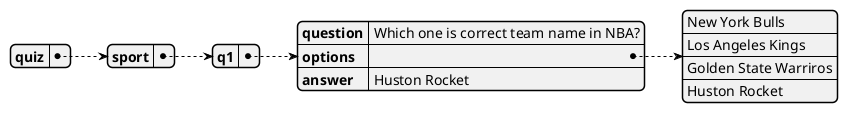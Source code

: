 {
  "sha1": "m57ch99ak4bv37rmxgyb9amdmc7h4sg",
  "insertion": {
    "when": "2024-06-03T18:59:34.908Z",
    "url": "https://support.oneskyapp.com/hc/en-us/articles/208047697-JSON-sample-files",
    "user": "plantuml@gmail.com"
  }
}
@startjson
{
    "quiz": {
        "sport": {
            "q1": {
                "question": "Which one is correct team name in NBA?",
                "options": [
                    "New York Bulls",
                    "Los Angeles Kings",
                    "Golden State Warriros",
                    "Huston Rocket"
                ],
                "answer": "Huston Rocket"
            }
        }
    }
}
@endjson
